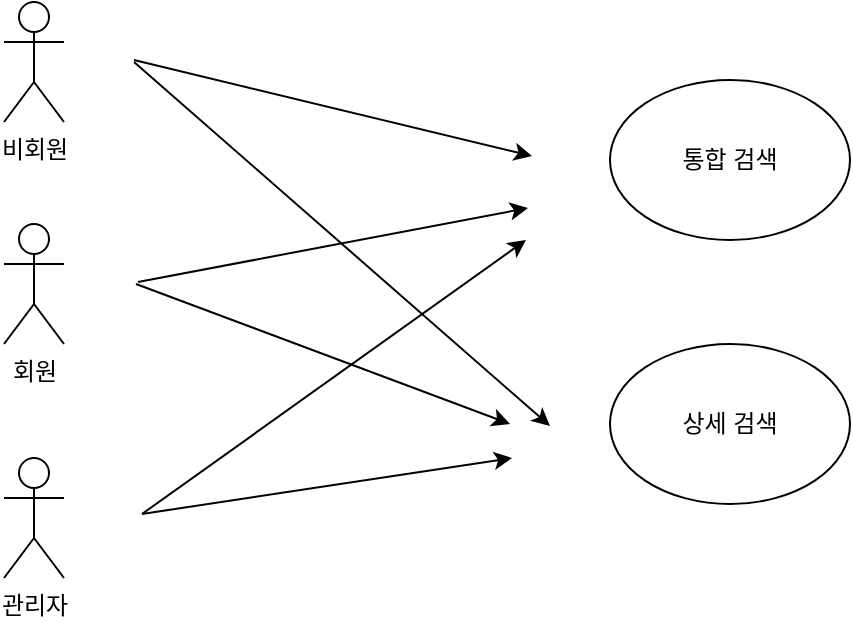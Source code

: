 <mxfile version="14.4.3" type="device"><diagram id="5iWR-s7SFLB06aQkZf5P" name="페이지-1"><mxGraphModel dx="944" dy="632" grid="0" gridSize="10" guides="1" tooltips="1" connect="1" arrows="1" fold="1" page="1" pageScale="1" pageWidth="827" pageHeight="1169" math="0" shadow="0"><root><mxCell id="0"/><mxCell id="1" parent="0"/><mxCell id="waWsvMoqLGTZhVC4hN4F-2" value="비회원" style="shape=umlActor;verticalLabelPosition=bottom;verticalAlign=top;html=1;outlineConnect=0;" vertex="1" parent="1"><mxGeometry x="149" y="375" width="30" height="60" as="geometry"/></mxCell><mxCell id="waWsvMoqLGTZhVC4hN4F-3" value="통합 검색" style="ellipse;whiteSpace=wrap;html=1;" vertex="1" parent="1"><mxGeometry x="452" y="414" width="120" height="80" as="geometry"/></mxCell><mxCell id="waWsvMoqLGTZhVC4hN4F-4" value="상세 검색" style="ellipse;whiteSpace=wrap;html=1;" vertex="1" parent="1"><mxGeometry x="452" y="546" width="120" height="80" as="geometry"/></mxCell><mxCell id="waWsvMoqLGTZhVC4hN4F-6" value="" style="endArrow=classic;html=1;" edge="1" parent="1"><mxGeometry width="50" height="50" relative="1" as="geometry"><mxPoint x="214" y="404" as="sourcePoint"/><mxPoint x="413" y="452" as="targetPoint"/></mxGeometry></mxCell><mxCell id="waWsvMoqLGTZhVC4hN4F-7" value="" style="endArrow=classic;html=1;" edge="1" parent="1"><mxGeometry width="50" height="50" relative="1" as="geometry"><mxPoint x="214" y="405" as="sourcePoint"/><mxPoint x="422" y="587" as="targetPoint"/></mxGeometry></mxCell><mxCell id="waWsvMoqLGTZhVC4hN4F-8" value="회원" style="shape=umlActor;verticalLabelPosition=bottom;verticalAlign=top;html=1;outlineConnect=0;" vertex="1" parent="1"><mxGeometry x="149" y="486" width="30" height="60" as="geometry"/></mxCell><mxCell id="waWsvMoqLGTZhVC4hN4F-9" value="관리자" style="shape=umlActor;verticalLabelPosition=bottom;verticalAlign=top;html=1;outlineConnect=0;" vertex="1" parent="1"><mxGeometry x="149" y="603" width="30" height="60" as="geometry"/></mxCell><mxCell id="waWsvMoqLGTZhVC4hN4F-12" value="" style="endArrow=classic;html=1;" edge="1" parent="1"><mxGeometry width="50" height="50" relative="1" as="geometry"><mxPoint x="216" y="515" as="sourcePoint"/><mxPoint x="411" y="478" as="targetPoint"/></mxGeometry></mxCell><mxCell id="waWsvMoqLGTZhVC4hN4F-13" value="" style="endArrow=classic;html=1;" edge="1" parent="1"><mxGeometry width="50" height="50" relative="1" as="geometry"><mxPoint x="215" y="516" as="sourcePoint"/><mxPoint x="402" y="586" as="targetPoint"/></mxGeometry></mxCell><mxCell id="waWsvMoqLGTZhVC4hN4F-14" value="" style="endArrow=classic;html=1;" edge="1" parent="1"><mxGeometry width="50" height="50" relative="1" as="geometry"><mxPoint x="218" y="631" as="sourcePoint"/><mxPoint x="410" y="494" as="targetPoint"/></mxGeometry></mxCell><mxCell id="waWsvMoqLGTZhVC4hN4F-15" value="" style="endArrow=classic;html=1;" edge="1" parent="1"><mxGeometry width="50" height="50" relative="1" as="geometry"><mxPoint x="218" y="631" as="sourcePoint"/><mxPoint x="403" y="603" as="targetPoint"/></mxGeometry></mxCell></root></mxGraphModel></diagram></mxfile>